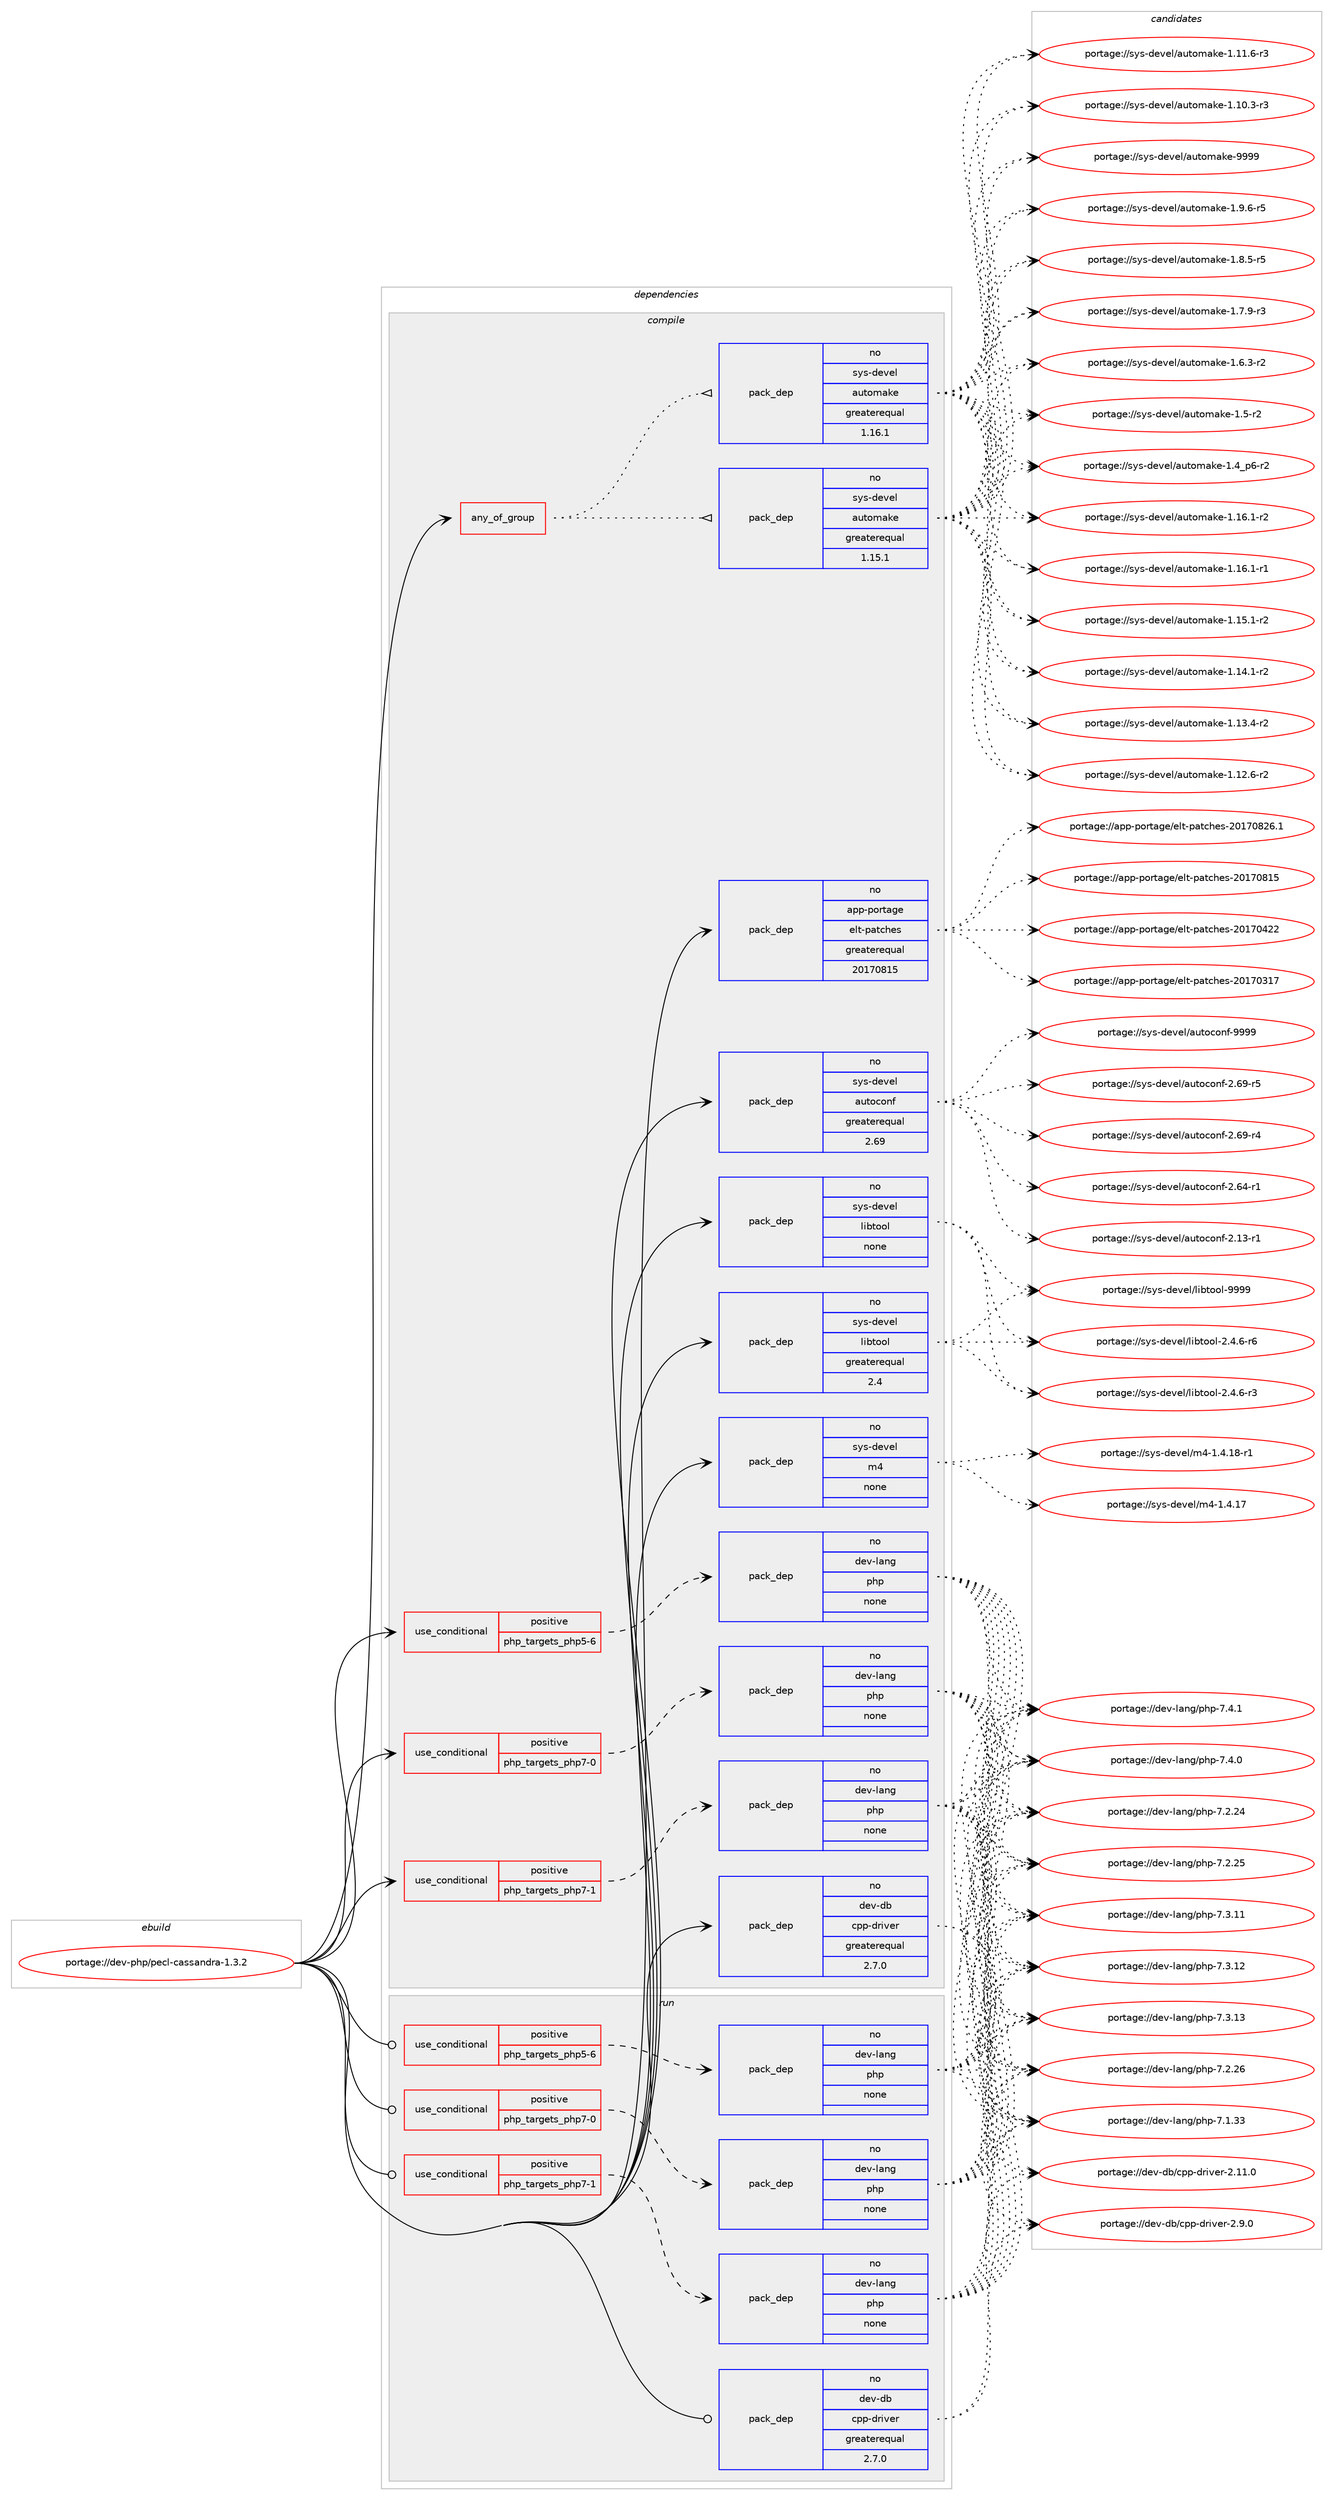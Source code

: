 digraph prolog {

# *************
# Graph options
# *************

newrank=true;
concentrate=true;
compound=true;
graph [rankdir=LR,fontname=Helvetica,fontsize=10,ranksep=1.5];#, ranksep=2.5, nodesep=0.2];
edge  [arrowhead=vee];
node  [fontname=Helvetica,fontsize=10];

# **********
# The ebuild
# **********

subgraph cluster_leftcol {
color=gray;
label=<<i>ebuild</i>>;
id [label="portage://dev-php/pecl-cassandra-1.3.2", color=red, width=4, href="../dev-php/pecl-cassandra-1.3.2.svg"];
}

# ****************
# The dependencies
# ****************

subgraph cluster_midcol {
color=gray;
label=<<i>dependencies</i>>;
subgraph cluster_compile {
fillcolor="#eeeeee";
style=filled;
label=<<i>compile</i>>;
subgraph any4817 {
dependency476948 [label=<<TABLE BORDER="0" CELLBORDER="1" CELLSPACING="0" CELLPADDING="4"><TR><TD CELLPADDING="10">any_of_group</TD></TR></TABLE>>, shape=none, color=red];subgraph pack351042 {
dependency476949 [label=<<TABLE BORDER="0" CELLBORDER="1" CELLSPACING="0" CELLPADDING="4" WIDTH="220"><TR><TD ROWSPAN="6" CELLPADDING="30">pack_dep</TD></TR><TR><TD WIDTH="110">no</TD></TR><TR><TD>sys-devel</TD></TR><TR><TD>automake</TD></TR><TR><TD>greaterequal</TD></TR><TR><TD>1.16.1</TD></TR></TABLE>>, shape=none, color=blue];
}
dependency476948:e -> dependency476949:w [weight=20,style="dotted",arrowhead="oinv"];
subgraph pack351043 {
dependency476950 [label=<<TABLE BORDER="0" CELLBORDER="1" CELLSPACING="0" CELLPADDING="4" WIDTH="220"><TR><TD ROWSPAN="6" CELLPADDING="30">pack_dep</TD></TR><TR><TD WIDTH="110">no</TD></TR><TR><TD>sys-devel</TD></TR><TR><TD>automake</TD></TR><TR><TD>greaterequal</TD></TR><TR><TD>1.15.1</TD></TR></TABLE>>, shape=none, color=blue];
}
dependency476948:e -> dependency476950:w [weight=20,style="dotted",arrowhead="oinv"];
}
id:e -> dependency476948:w [weight=20,style="solid",arrowhead="vee"];
subgraph cond120864 {
dependency476951 [label=<<TABLE BORDER="0" CELLBORDER="1" CELLSPACING="0" CELLPADDING="4"><TR><TD ROWSPAN="3" CELLPADDING="10">use_conditional</TD></TR><TR><TD>positive</TD></TR><TR><TD>php_targets_php5-6</TD></TR></TABLE>>, shape=none, color=red];
subgraph pack351044 {
dependency476952 [label=<<TABLE BORDER="0" CELLBORDER="1" CELLSPACING="0" CELLPADDING="4" WIDTH="220"><TR><TD ROWSPAN="6" CELLPADDING="30">pack_dep</TD></TR><TR><TD WIDTH="110">no</TD></TR><TR><TD>dev-lang</TD></TR><TR><TD>php</TD></TR><TR><TD>none</TD></TR><TR><TD></TD></TR></TABLE>>, shape=none, color=blue];
}
dependency476951:e -> dependency476952:w [weight=20,style="dashed",arrowhead="vee"];
}
id:e -> dependency476951:w [weight=20,style="solid",arrowhead="vee"];
subgraph cond120865 {
dependency476953 [label=<<TABLE BORDER="0" CELLBORDER="1" CELLSPACING="0" CELLPADDING="4"><TR><TD ROWSPAN="3" CELLPADDING="10">use_conditional</TD></TR><TR><TD>positive</TD></TR><TR><TD>php_targets_php7-0</TD></TR></TABLE>>, shape=none, color=red];
subgraph pack351045 {
dependency476954 [label=<<TABLE BORDER="0" CELLBORDER="1" CELLSPACING="0" CELLPADDING="4" WIDTH="220"><TR><TD ROWSPAN="6" CELLPADDING="30">pack_dep</TD></TR><TR><TD WIDTH="110">no</TD></TR><TR><TD>dev-lang</TD></TR><TR><TD>php</TD></TR><TR><TD>none</TD></TR><TR><TD></TD></TR></TABLE>>, shape=none, color=blue];
}
dependency476953:e -> dependency476954:w [weight=20,style="dashed",arrowhead="vee"];
}
id:e -> dependency476953:w [weight=20,style="solid",arrowhead="vee"];
subgraph cond120866 {
dependency476955 [label=<<TABLE BORDER="0" CELLBORDER="1" CELLSPACING="0" CELLPADDING="4"><TR><TD ROWSPAN="3" CELLPADDING="10">use_conditional</TD></TR><TR><TD>positive</TD></TR><TR><TD>php_targets_php7-1</TD></TR></TABLE>>, shape=none, color=red];
subgraph pack351046 {
dependency476956 [label=<<TABLE BORDER="0" CELLBORDER="1" CELLSPACING="0" CELLPADDING="4" WIDTH="220"><TR><TD ROWSPAN="6" CELLPADDING="30">pack_dep</TD></TR><TR><TD WIDTH="110">no</TD></TR><TR><TD>dev-lang</TD></TR><TR><TD>php</TD></TR><TR><TD>none</TD></TR><TR><TD></TD></TR></TABLE>>, shape=none, color=blue];
}
dependency476955:e -> dependency476956:w [weight=20,style="dashed",arrowhead="vee"];
}
id:e -> dependency476955:w [weight=20,style="solid",arrowhead="vee"];
subgraph pack351047 {
dependency476957 [label=<<TABLE BORDER="0" CELLBORDER="1" CELLSPACING="0" CELLPADDING="4" WIDTH="220"><TR><TD ROWSPAN="6" CELLPADDING="30">pack_dep</TD></TR><TR><TD WIDTH="110">no</TD></TR><TR><TD>app-portage</TD></TR><TR><TD>elt-patches</TD></TR><TR><TD>greaterequal</TD></TR><TR><TD>20170815</TD></TR></TABLE>>, shape=none, color=blue];
}
id:e -> dependency476957:w [weight=20,style="solid",arrowhead="vee"];
subgraph pack351048 {
dependency476958 [label=<<TABLE BORDER="0" CELLBORDER="1" CELLSPACING="0" CELLPADDING="4" WIDTH="220"><TR><TD ROWSPAN="6" CELLPADDING="30">pack_dep</TD></TR><TR><TD WIDTH="110">no</TD></TR><TR><TD>dev-db</TD></TR><TR><TD>cpp-driver</TD></TR><TR><TD>greaterequal</TD></TR><TR><TD>2.7.0</TD></TR></TABLE>>, shape=none, color=blue];
}
id:e -> dependency476958:w [weight=20,style="solid",arrowhead="vee"];
subgraph pack351049 {
dependency476959 [label=<<TABLE BORDER="0" CELLBORDER="1" CELLSPACING="0" CELLPADDING="4" WIDTH="220"><TR><TD ROWSPAN="6" CELLPADDING="30">pack_dep</TD></TR><TR><TD WIDTH="110">no</TD></TR><TR><TD>sys-devel</TD></TR><TR><TD>autoconf</TD></TR><TR><TD>greaterequal</TD></TR><TR><TD>2.69</TD></TR></TABLE>>, shape=none, color=blue];
}
id:e -> dependency476959:w [weight=20,style="solid",arrowhead="vee"];
subgraph pack351050 {
dependency476960 [label=<<TABLE BORDER="0" CELLBORDER="1" CELLSPACING="0" CELLPADDING="4" WIDTH="220"><TR><TD ROWSPAN="6" CELLPADDING="30">pack_dep</TD></TR><TR><TD WIDTH="110">no</TD></TR><TR><TD>sys-devel</TD></TR><TR><TD>libtool</TD></TR><TR><TD>greaterequal</TD></TR><TR><TD>2.4</TD></TR></TABLE>>, shape=none, color=blue];
}
id:e -> dependency476960:w [weight=20,style="solid",arrowhead="vee"];
subgraph pack351051 {
dependency476961 [label=<<TABLE BORDER="0" CELLBORDER="1" CELLSPACING="0" CELLPADDING="4" WIDTH="220"><TR><TD ROWSPAN="6" CELLPADDING="30">pack_dep</TD></TR><TR><TD WIDTH="110">no</TD></TR><TR><TD>sys-devel</TD></TR><TR><TD>libtool</TD></TR><TR><TD>none</TD></TR><TR><TD></TD></TR></TABLE>>, shape=none, color=blue];
}
id:e -> dependency476961:w [weight=20,style="solid",arrowhead="vee"];
subgraph pack351052 {
dependency476962 [label=<<TABLE BORDER="0" CELLBORDER="1" CELLSPACING="0" CELLPADDING="4" WIDTH="220"><TR><TD ROWSPAN="6" CELLPADDING="30">pack_dep</TD></TR><TR><TD WIDTH="110">no</TD></TR><TR><TD>sys-devel</TD></TR><TR><TD>m4</TD></TR><TR><TD>none</TD></TR><TR><TD></TD></TR></TABLE>>, shape=none, color=blue];
}
id:e -> dependency476962:w [weight=20,style="solid",arrowhead="vee"];
}
subgraph cluster_compileandrun {
fillcolor="#eeeeee";
style=filled;
label=<<i>compile and run</i>>;
}
subgraph cluster_run {
fillcolor="#eeeeee";
style=filled;
label=<<i>run</i>>;
subgraph cond120867 {
dependency476963 [label=<<TABLE BORDER="0" CELLBORDER="1" CELLSPACING="0" CELLPADDING="4"><TR><TD ROWSPAN="3" CELLPADDING="10">use_conditional</TD></TR><TR><TD>positive</TD></TR><TR><TD>php_targets_php5-6</TD></TR></TABLE>>, shape=none, color=red];
subgraph pack351053 {
dependency476964 [label=<<TABLE BORDER="0" CELLBORDER="1" CELLSPACING="0" CELLPADDING="4" WIDTH="220"><TR><TD ROWSPAN="6" CELLPADDING="30">pack_dep</TD></TR><TR><TD WIDTH="110">no</TD></TR><TR><TD>dev-lang</TD></TR><TR><TD>php</TD></TR><TR><TD>none</TD></TR><TR><TD></TD></TR></TABLE>>, shape=none, color=blue];
}
dependency476963:e -> dependency476964:w [weight=20,style="dashed",arrowhead="vee"];
}
id:e -> dependency476963:w [weight=20,style="solid",arrowhead="odot"];
subgraph cond120868 {
dependency476965 [label=<<TABLE BORDER="0" CELLBORDER="1" CELLSPACING="0" CELLPADDING="4"><TR><TD ROWSPAN="3" CELLPADDING="10">use_conditional</TD></TR><TR><TD>positive</TD></TR><TR><TD>php_targets_php7-0</TD></TR></TABLE>>, shape=none, color=red];
subgraph pack351054 {
dependency476966 [label=<<TABLE BORDER="0" CELLBORDER="1" CELLSPACING="0" CELLPADDING="4" WIDTH="220"><TR><TD ROWSPAN="6" CELLPADDING="30">pack_dep</TD></TR><TR><TD WIDTH="110">no</TD></TR><TR><TD>dev-lang</TD></TR><TR><TD>php</TD></TR><TR><TD>none</TD></TR><TR><TD></TD></TR></TABLE>>, shape=none, color=blue];
}
dependency476965:e -> dependency476966:w [weight=20,style="dashed",arrowhead="vee"];
}
id:e -> dependency476965:w [weight=20,style="solid",arrowhead="odot"];
subgraph cond120869 {
dependency476967 [label=<<TABLE BORDER="0" CELLBORDER="1" CELLSPACING="0" CELLPADDING="4"><TR><TD ROWSPAN="3" CELLPADDING="10">use_conditional</TD></TR><TR><TD>positive</TD></TR><TR><TD>php_targets_php7-1</TD></TR></TABLE>>, shape=none, color=red];
subgraph pack351055 {
dependency476968 [label=<<TABLE BORDER="0" CELLBORDER="1" CELLSPACING="0" CELLPADDING="4" WIDTH="220"><TR><TD ROWSPAN="6" CELLPADDING="30">pack_dep</TD></TR><TR><TD WIDTH="110">no</TD></TR><TR><TD>dev-lang</TD></TR><TR><TD>php</TD></TR><TR><TD>none</TD></TR><TR><TD></TD></TR></TABLE>>, shape=none, color=blue];
}
dependency476967:e -> dependency476968:w [weight=20,style="dashed",arrowhead="vee"];
}
id:e -> dependency476967:w [weight=20,style="solid",arrowhead="odot"];
subgraph pack351056 {
dependency476969 [label=<<TABLE BORDER="0" CELLBORDER="1" CELLSPACING="0" CELLPADDING="4" WIDTH="220"><TR><TD ROWSPAN="6" CELLPADDING="30">pack_dep</TD></TR><TR><TD WIDTH="110">no</TD></TR><TR><TD>dev-db</TD></TR><TR><TD>cpp-driver</TD></TR><TR><TD>greaterequal</TD></TR><TR><TD>2.7.0</TD></TR></TABLE>>, shape=none, color=blue];
}
id:e -> dependency476969:w [weight=20,style="solid",arrowhead="odot"];
}
}

# **************
# The candidates
# **************

subgraph cluster_choices {
rank=same;
color=gray;
label=<<i>candidates</i>>;

subgraph choice351042 {
color=black;
nodesep=1;
choice115121115451001011181011084797117116111109971071014557575757 [label="portage://sys-devel/automake-9999", color=red, width=4,href="../sys-devel/automake-9999.svg"];
choice115121115451001011181011084797117116111109971071014549465746544511453 [label="portage://sys-devel/automake-1.9.6-r5", color=red, width=4,href="../sys-devel/automake-1.9.6-r5.svg"];
choice115121115451001011181011084797117116111109971071014549465646534511453 [label="portage://sys-devel/automake-1.8.5-r5", color=red, width=4,href="../sys-devel/automake-1.8.5-r5.svg"];
choice115121115451001011181011084797117116111109971071014549465546574511451 [label="portage://sys-devel/automake-1.7.9-r3", color=red, width=4,href="../sys-devel/automake-1.7.9-r3.svg"];
choice115121115451001011181011084797117116111109971071014549465446514511450 [label="portage://sys-devel/automake-1.6.3-r2", color=red, width=4,href="../sys-devel/automake-1.6.3-r2.svg"];
choice11512111545100101118101108479711711611110997107101454946534511450 [label="portage://sys-devel/automake-1.5-r2", color=red, width=4,href="../sys-devel/automake-1.5-r2.svg"];
choice115121115451001011181011084797117116111109971071014549465295112544511450 [label="portage://sys-devel/automake-1.4_p6-r2", color=red, width=4,href="../sys-devel/automake-1.4_p6-r2.svg"];
choice11512111545100101118101108479711711611110997107101454946495446494511450 [label="portage://sys-devel/automake-1.16.1-r2", color=red, width=4,href="../sys-devel/automake-1.16.1-r2.svg"];
choice11512111545100101118101108479711711611110997107101454946495446494511449 [label="portage://sys-devel/automake-1.16.1-r1", color=red, width=4,href="../sys-devel/automake-1.16.1-r1.svg"];
choice11512111545100101118101108479711711611110997107101454946495346494511450 [label="portage://sys-devel/automake-1.15.1-r2", color=red, width=4,href="../sys-devel/automake-1.15.1-r2.svg"];
choice11512111545100101118101108479711711611110997107101454946495246494511450 [label="portage://sys-devel/automake-1.14.1-r2", color=red, width=4,href="../sys-devel/automake-1.14.1-r2.svg"];
choice11512111545100101118101108479711711611110997107101454946495146524511450 [label="portage://sys-devel/automake-1.13.4-r2", color=red, width=4,href="../sys-devel/automake-1.13.4-r2.svg"];
choice11512111545100101118101108479711711611110997107101454946495046544511450 [label="portage://sys-devel/automake-1.12.6-r2", color=red, width=4,href="../sys-devel/automake-1.12.6-r2.svg"];
choice11512111545100101118101108479711711611110997107101454946494946544511451 [label="portage://sys-devel/automake-1.11.6-r3", color=red, width=4,href="../sys-devel/automake-1.11.6-r3.svg"];
choice11512111545100101118101108479711711611110997107101454946494846514511451 [label="portage://sys-devel/automake-1.10.3-r3", color=red, width=4,href="../sys-devel/automake-1.10.3-r3.svg"];
dependency476949:e -> choice115121115451001011181011084797117116111109971071014557575757:w [style=dotted,weight="100"];
dependency476949:e -> choice115121115451001011181011084797117116111109971071014549465746544511453:w [style=dotted,weight="100"];
dependency476949:e -> choice115121115451001011181011084797117116111109971071014549465646534511453:w [style=dotted,weight="100"];
dependency476949:e -> choice115121115451001011181011084797117116111109971071014549465546574511451:w [style=dotted,weight="100"];
dependency476949:e -> choice115121115451001011181011084797117116111109971071014549465446514511450:w [style=dotted,weight="100"];
dependency476949:e -> choice11512111545100101118101108479711711611110997107101454946534511450:w [style=dotted,weight="100"];
dependency476949:e -> choice115121115451001011181011084797117116111109971071014549465295112544511450:w [style=dotted,weight="100"];
dependency476949:e -> choice11512111545100101118101108479711711611110997107101454946495446494511450:w [style=dotted,weight="100"];
dependency476949:e -> choice11512111545100101118101108479711711611110997107101454946495446494511449:w [style=dotted,weight="100"];
dependency476949:e -> choice11512111545100101118101108479711711611110997107101454946495346494511450:w [style=dotted,weight="100"];
dependency476949:e -> choice11512111545100101118101108479711711611110997107101454946495246494511450:w [style=dotted,weight="100"];
dependency476949:e -> choice11512111545100101118101108479711711611110997107101454946495146524511450:w [style=dotted,weight="100"];
dependency476949:e -> choice11512111545100101118101108479711711611110997107101454946495046544511450:w [style=dotted,weight="100"];
dependency476949:e -> choice11512111545100101118101108479711711611110997107101454946494946544511451:w [style=dotted,weight="100"];
dependency476949:e -> choice11512111545100101118101108479711711611110997107101454946494846514511451:w [style=dotted,weight="100"];
}
subgraph choice351043 {
color=black;
nodesep=1;
choice115121115451001011181011084797117116111109971071014557575757 [label="portage://sys-devel/automake-9999", color=red, width=4,href="../sys-devel/automake-9999.svg"];
choice115121115451001011181011084797117116111109971071014549465746544511453 [label="portage://sys-devel/automake-1.9.6-r5", color=red, width=4,href="../sys-devel/automake-1.9.6-r5.svg"];
choice115121115451001011181011084797117116111109971071014549465646534511453 [label="portage://sys-devel/automake-1.8.5-r5", color=red, width=4,href="../sys-devel/automake-1.8.5-r5.svg"];
choice115121115451001011181011084797117116111109971071014549465546574511451 [label="portage://sys-devel/automake-1.7.9-r3", color=red, width=4,href="../sys-devel/automake-1.7.9-r3.svg"];
choice115121115451001011181011084797117116111109971071014549465446514511450 [label="portage://sys-devel/automake-1.6.3-r2", color=red, width=4,href="../sys-devel/automake-1.6.3-r2.svg"];
choice11512111545100101118101108479711711611110997107101454946534511450 [label="portage://sys-devel/automake-1.5-r2", color=red, width=4,href="../sys-devel/automake-1.5-r2.svg"];
choice115121115451001011181011084797117116111109971071014549465295112544511450 [label="portage://sys-devel/automake-1.4_p6-r2", color=red, width=4,href="../sys-devel/automake-1.4_p6-r2.svg"];
choice11512111545100101118101108479711711611110997107101454946495446494511450 [label="portage://sys-devel/automake-1.16.1-r2", color=red, width=4,href="../sys-devel/automake-1.16.1-r2.svg"];
choice11512111545100101118101108479711711611110997107101454946495446494511449 [label="portage://sys-devel/automake-1.16.1-r1", color=red, width=4,href="../sys-devel/automake-1.16.1-r1.svg"];
choice11512111545100101118101108479711711611110997107101454946495346494511450 [label="portage://sys-devel/automake-1.15.1-r2", color=red, width=4,href="../sys-devel/automake-1.15.1-r2.svg"];
choice11512111545100101118101108479711711611110997107101454946495246494511450 [label="portage://sys-devel/automake-1.14.1-r2", color=red, width=4,href="../sys-devel/automake-1.14.1-r2.svg"];
choice11512111545100101118101108479711711611110997107101454946495146524511450 [label="portage://sys-devel/automake-1.13.4-r2", color=red, width=4,href="../sys-devel/automake-1.13.4-r2.svg"];
choice11512111545100101118101108479711711611110997107101454946495046544511450 [label="portage://sys-devel/automake-1.12.6-r2", color=red, width=4,href="../sys-devel/automake-1.12.6-r2.svg"];
choice11512111545100101118101108479711711611110997107101454946494946544511451 [label="portage://sys-devel/automake-1.11.6-r3", color=red, width=4,href="../sys-devel/automake-1.11.6-r3.svg"];
choice11512111545100101118101108479711711611110997107101454946494846514511451 [label="portage://sys-devel/automake-1.10.3-r3", color=red, width=4,href="../sys-devel/automake-1.10.3-r3.svg"];
dependency476950:e -> choice115121115451001011181011084797117116111109971071014557575757:w [style=dotted,weight="100"];
dependency476950:e -> choice115121115451001011181011084797117116111109971071014549465746544511453:w [style=dotted,weight="100"];
dependency476950:e -> choice115121115451001011181011084797117116111109971071014549465646534511453:w [style=dotted,weight="100"];
dependency476950:e -> choice115121115451001011181011084797117116111109971071014549465546574511451:w [style=dotted,weight="100"];
dependency476950:e -> choice115121115451001011181011084797117116111109971071014549465446514511450:w [style=dotted,weight="100"];
dependency476950:e -> choice11512111545100101118101108479711711611110997107101454946534511450:w [style=dotted,weight="100"];
dependency476950:e -> choice115121115451001011181011084797117116111109971071014549465295112544511450:w [style=dotted,weight="100"];
dependency476950:e -> choice11512111545100101118101108479711711611110997107101454946495446494511450:w [style=dotted,weight="100"];
dependency476950:e -> choice11512111545100101118101108479711711611110997107101454946495446494511449:w [style=dotted,weight="100"];
dependency476950:e -> choice11512111545100101118101108479711711611110997107101454946495346494511450:w [style=dotted,weight="100"];
dependency476950:e -> choice11512111545100101118101108479711711611110997107101454946495246494511450:w [style=dotted,weight="100"];
dependency476950:e -> choice11512111545100101118101108479711711611110997107101454946495146524511450:w [style=dotted,weight="100"];
dependency476950:e -> choice11512111545100101118101108479711711611110997107101454946495046544511450:w [style=dotted,weight="100"];
dependency476950:e -> choice11512111545100101118101108479711711611110997107101454946494946544511451:w [style=dotted,weight="100"];
dependency476950:e -> choice11512111545100101118101108479711711611110997107101454946494846514511451:w [style=dotted,weight="100"];
}
subgraph choice351044 {
color=black;
nodesep=1;
choice100101118451089711010347112104112455546524649 [label="portage://dev-lang/php-7.4.1", color=red, width=4,href="../dev-lang/php-7.4.1.svg"];
choice100101118451089711010347112104112455546524648 [label="portage://dev-lang/php-7.4.0", color=red, width=4,href="../dev-lang/php-7.4.0.svg"];
choice10010111845108971101034711210411245554651464951 [label="portage://dev-lang/php-7.3.13", color=red, width=4,href="../dev-lang/php-7.3.13.svg"];
choice10010111845108971101034711210411245554651464950 [label="portage://dev-lang/php-7.3.12", color=red, width=4,href="../dev-lang/php-7.3.12.svg"];
choice10010111845108971101034711210411245554651464949 [label="portage://dev-lang/php-7.3.11", color=red, width=4,href="../dev-lang/php-7.3.11.svg"];
choice10010111845108971101034711210411245554650465054 [label="portage://dev-lang/php-7.2.26", color=red, width=4,href="../dev-lang/php-7.2.26.svg"];
choice10010111845108971101034711210411245554650465053 [label="portage://dev-lang/php-7.2.25", color=red, width=4,href="../dev-lang/php-7.2.25.svg"];
choice10010111845108971101034711210411245554650465052 [label="portage://dev-lang/php-7.2.24", color=red, width=4,href="../dev-lang/php-7.2.24.svg"];
choice10010111845108971101034711210411245554649465151 [label="portage://dev-lang/php-7.1.33", color=red, width=4,href="../dev-lang/php-7.1.33.svg"];
dependency476952:e -> choice100101118451089711010347112104112455546524649:w [style=dotted,weight="100"];
dependency476952:e -> choice100101118451089711010347112104112455546524648:w [style=dotted,weight="100"];
dependency476952:e -> choice10010111845108971101034711210411245554651464951:w [style=dotted,weight="100"];
dependency476952:e -> choice10010111845108971101034711210411245554651464950:w [style=dotted,weight="100"];
dependency476952:e -> choice10010111845108971101034711210411245554651464949:w [style=dotted,weight="100"];
dependency476952:e -> choice10010111845108971101034711210411245554650465054:w [style=dotted,weight="100"];
dependency476952:e -> choice10010111845108971101034711210411245554650465053:w [style=dotted,weight="100"];
dependency476952:e -> choice10010111845108971101034711210411245554650465052:w [style=dotted,weight="100"];
dependency476952:e -> choice10010111845108971101034711210411245554649465151:w [style=dotted,weight="100"];
}
subgraph choice351045 {
color=black;
nodesep=1;
choice100101118451089711010347112104112455546524649 [label="portage://dev-lang/php-7.4.1", color=red, width=4,href="../dev-lang/php-7.4.1.svg"];
choice100101118451089711010347112104112455546524648 [label="portage://dev-lang/php-7.4.0", color=red, width=4,href="../dev-lang/php-7.4.0.svg"];
choice10010111845108971101034711210411245554651464951 [label="portage://dev-lang/php-7.3.13", color=red, width=4,href="../dev-lang/php-7.3.13.svg"];
choice10010111845108971101034711210411245554651464950 [label="portage://dev-lang/php-7.3.12", color=red, width=4,href="../dev-lang/php-7.3.12.svg"];
choice10010111845108971101034711210411245554651464949 [label="portage://dev-lang/php-7.3.11", color=red, width=4,href="../dev-lang/php-7.3.11.svg"];
choice10010111845108971101034711210411245554650465054 [label="portage://dev-lang/php-7.2.26", color=red, width=4,href="../dev-lang/php-7.2.26.svg"];
choice10010111845108971101034711210411245554650465053 [label="portage://dev-lang/php-7.2.25", color=red, width=4,href="../dev-lang/php-7.2.25.svg"];
choice10010111845108971101034711210411245554650465052 [label="portage://dev-lang/php-7.2.24", color=red, width=4,href="../dev-lang/php-7.2.24.svg"];
choice10010111845108971101034711210411245554649465151 [label="portage://dev-lang/php-7.1.33", color=red, width=4,href="../dev-lang/php-7.1.33.svg"];
dependency476954:e -> choice100101118451089711010347112104112455546524649:w [style=dotted,weight="100"];
dependency476954:e -> choice100101118451089711010347112104112455546524648:w [style=dotted,weight="100"];
dependency476954:e -> choice10010111845108971101034711210411245554651464951:w [style=dotted,weight="100"];
dependency476954:e -> choice10010111845108971101034711210411245554651464950:w [style=dotted,weight="100"];
dependency476954:e -> choice10010111845108971101034711210411245554651464949:w [style=dotted,weight="100"];
dependency476954:e -> choice10010111845108971101034711210411245554650465054:w [style=dotted,weight="100"];
dependency476954:e -> choice10010111845108971101034711210411245554650465053:w [style=dotted,weight="100"];
dependency476954:e -> choice10010111845108971101034711210411245554650465052:w [style=dotted,weight="100"];
dependency476954:e -> choice10010111845108971101034711210411245554649465151:w [style=dotted,weight="100"];
}
subgraph choice351046 {
color=black;
nodesep=1;
choice100101118451089711010347112104112455546524649 [label="portage://dev-lang/php-7.4.1", color=red, width=4,href="../dev-lang/php-7.4.1.svg"];
choice100101118451089711010347112104112455546524648 [label="portage://dev-lang/php-7.4.0", color=red, width=4,href="../dev-lang/php-7.4.0.svg"];
choice10010111845108971101034711210411245554651464951 [label="portage://dev-lang/php-7.3.13", color=red, width=4,href="../dev-lang/php-7.3.13.svg"];
choice10010111845108971101034711210411245554651464950 [label="portage://dev-lang/php-7.3.12", color=red, width=4,href="../dev-lang/php-7.3.12.svg"];
choice10010111845108971101034711210411245554651464949 [label="portage://dev-lang/php-7.3.11", color=red, width=4,href="../dev-lang/php-7.3.11.svg"];
choice10010111845108971101034711210411245554650465054 [label="portage://dev-lang/php-7.2.26", color=red, width=4,href="../dev-lang/php-7.2.26.svg"];
choice10010111845108971101034711210411245554650465053 [label="portage://dev-lang/php-7.2.25", color=red, width=4,href="../dev-lang/php-7.2.25.svg"];
choice10010111845108971101034711210411245554650465052 [label="portage://dev-lang/php-7.2.24", color=red, width=4,href="../dev-lang/php-7.2.24.svg"];
choice10010111845108971101034711210411245554649465151 [label="portage://dev-lang/php-7.1.33", color=red, width=4,href="../dev-lang/php-7.1.33.svg"];
dependency476956:e -> choice100101118451089711010347112104112455546524649:w [style=dotted,weight="100"];
dependency476956:e -> choice100101118451089711010347112104112455546524648:w [style=dotted,weight="100"];
dependency476956:e -> choice10010111845108971101034711210411245554651464951:w [style=dotted,weight="100"];
dependency476956:e -> choice10010111845108971101034711210411245554651464950:w [style=dotted,weight="100"];
dependency476956:e -> choice10010111845108971101034711210411245554651464949:w [style=dotted,weight="100"];
dependency476956:e -> choice10010111845108971101034711210411245554650465054:w [style=dotted,weight="100"];
dependency476956:e -> choice10010111845108971101034711210411245554650465053:w [style=dotted,weight="100"];
dependency476956:e -> choice10010111845108971101034711210411245554650465052:w [style=dotted,weight="100"];
dependency476956:e -> choice10010111845108971101034711210411245554649465151:w [style=dotted,weight="100"];
}
subgraph choice351047 {
color=black;
nodesep=1;
choice971121124511211111411697103101471011081164511297116991041011154550484955485650544649 [label="portage://app-portage/elt-patches-20170826.1", color=red, width=4,href="../app-portage/elt-patches-20170826.1.svg"];
choice97112112451121111141169710310147101108116451129711699104101115455048495548564953 [label="portage://app-portage/elt-patches-20170815", color=red, width=4,href="../app-portage/elt-patches-20170815.svg"];
choice97112112451121111141169710310147101108116451129711699104101115455048495548525050 [label="portage://app-portage/elt-patches-20170422", color=red, width=4,href="../app-portage/elt-patches-20170422.svg"];
choice97112112451121111141169710310147101108116451129711699104101115455048495548514955 [label="portage://app-portage/elt-patches-20170317", color=red, width=4,href="../app-portage/elt-patches-20170317.svg"];
dependency476957:e -> choice971121124511211111411697103101471011081164511297116991041011154550484955485650544649:w [style=dotted,weight="100"];
dependency476957:e -> choice97112112451121111141169710310147101108116451129711699104101115455048495548564953:w [style=dotted,weight="100"];
dependency476957:e -> choice97112112451121111141169710310147101108116451129711699104101115455048495548525050:w [style=dotted,weight="100"];
dependency476957:e -> choice97112112451121111141169710310147101108116451129711699104101115455048495548514955:w [style=dotted,weight="100"];
}
subgraph choice351048 {
color=black;
nodesep=1;
choice1001011184510098479911211245100114105118101114455046574648 [label="portage://dev-db/cpp-driver-2.9.0", color=red, width=4,href="../dev-db/cpp-driver-2.9.0.svg"];
choice100101118451009847991121124510011410511810111445504649494648 [label="portage://dev-db/cpp-driver-2.11.0", color=red, width=4,href="../dev-db/cpp-driver-2.11.0.svg"];
dependency476958:e -> choice1001011184510098479911211245100114105118101114455046574648:w [style=dotted,weight="100"];
dependency476958:e -> choice100101118451009847991121124510011410511810111445504649494648:w [style=dotted,weight="100"];
}
subgraph choice351049 {
color=black;
nodesep=1;
choice115121115451001011181011084797117116111991111101024557575757 [label="portage://sys-devel/autoconf-9999", color=red, width=4,href="../sys-devel/autoconf-9999.svg"];
choice1151211154510010111810110847971171161119911111010245504654574511453 [label="portage://sys-devel/autoconf-2.69-r5", color=red, width=4,href="../sys-devel/autoconf-2.69-r5.svg"];
choice1151211154510010111810110847971171161119911111010245504654574511452 [label="portage://sys-devel/autoconf-2.69-r4", color=red, width=4,href="../sys-devel/autoconf-2.69-r4.svg"];
choice1151211154510010111810110847971171161119911111010245504654524511449 [label="portage://sys-devel/autoconf-2.64-r1", color=red, width=4,href="../sys-devel/autoconf-2.64-r1.svg"];
choice1151211154510010111810110847971171161119911111010245504649514511449 [label="portage://sys-devel/autoconf-2.13-r1", color=red, width=4,href="../sys-devel/autoconf-2.13-r1.svg"];
dependency476959:e -> choice115121115451001011181011084797117116111991111101024557575757:w [style=dotted,weight="100"];
dependency476959:e -> choice1151211154510010111810110847971171161119911111010245504654574511453:w [style=dotted,weight="100"];
dependency476959:e -> choice1151211154510010111810110847971171161119911111010245504654574511452:w [style=dotted,weight="100"];
dependency476959:e -> choice1151211154510010111810110847971171161119911111010245504654524511449:w [style=dotted,weight="100"];
dependency476959:e -> choice1151211154510010111810110847971171161119911111010245504649514511449:w [style=dotted,weight="100"];
}
subgraph choice351050 {
color=black;
nodesep=1;
choice1151211154510010111810110847108105981161111111084557575757 [label="portage://sys-devel/libtool-9999", color=red, width=4,href="../sys-devel/libtool-9999.svg"];
choice1151211154510010111810110847108105981161111111084550465246544511454 [label="portage://sys-devel/libtool-2.4.6-r6", color=red, width=4,href="../sys-devel/libtool-2.4.6-r6.svg"];
choice1151211154510010111810110847108105981161111111084550465246544511451 [label="portage://sys-devel/libtool-2.4.6-r3", color=red, width=4,href="../sys-devel/libtool-2.4.6-r3.svg"];
dependency476960:e -> choice1151211154510010111810110847108105981161111111084557575757:w [style=dotted,weight="100"];
dependency476960:e -> choice1151211154510010111810110847108105981161111111084550465246544511454:w [style=dotted,weight="100"];
dependency476960:e -> choice1151211154510010111810110847108105981161111111084550465246544511451:w [style=dotted,weight="100"];
}
subgraph choice351051 {
color=black;
nodesep=1;
choice1151211154510010111810110847108105981161111111084557575757 [label="portage://sys-devel/libtool-9999", color=red, width=4,href="../sys-devel/libtool-9999.svg"];
choice1151211154510010111810110847108105981161111111084550465246544511454 [label="portage://sys-devel/libtool-2.4.6-r6", color=red, width=4,href="../sys-devel/libtool-2.4.6-r6.svg"];
choice1151211154510010111810110847108105981161111111084550465246544511451 [label="portage://sys-devel/libtool-2.4.6-r3", color=red, width=4,href="../sys-devel/libtool-2.4.6-r3.svg"];
dependency476961:e -> choice1151211154510010111810110847108105981161111111084557575757:w [style=dotted,weight="100"];
dependency476961:e -> choice1151211154510010111810110847108105981161111111084550465246544511454:w [style=dotted,weight="100"];
dependency476961:e -> choice1151211154510010111810110847108105981161111111084550465246544511451:w [style=dotted,weight="100"];
}
subgraph choice351052 {
color=black;
nodesep=1;
choice115121115451001011181011084710952454946524649564511449 [label="portage://sys-devel/m4-1.4.18-r1", color=red, width=4,href="../sys-devel/m4-1.4.18-r1.svg"];
choice11512111545100101118101108471095245494652464955 [label="portage://sys-devel/m4-1.4.17", color=red, width=4,href="../sys-devel/m4-1.4.17.svg"];
dependency476962:e -> choice115121115451001011181011084710952454946524649564511449:w [style=dotted,weight="100"];
dependency476962:e -> choice11512111545100101118101108471095245494652464955:w [style=dotted,weight="100"];
}
subgraph choice351053 {
color=black;
nodesep=1;
choice100101118451089711010347112104112455546524649 [label="portage://dev-lang/php-7.4.1", color=red, width=4,href="../dev-lang/php-7.4.1.svg"];
choice100101118451089711010347112104112455546524648 [label="portage://dev-lang/php-7.4.0", color=red, width=4,href="../dev-lang/php-7.4.0.svg"];
choice10010111845108971101034711210411245554651464951 [label="portage://dev-lang/php-7.3.13", color=red, width=4,href="../dev-lang/php-7.3.13.svg"];
choice10010111845108971101034711210411245554651464950 [label="portage://dev-lang/php-7.3.12", color=red, width=4,href="../dev-lang/php-7.3.12.svg"];
choice10010111845108971101034711210411245554651464949 [label="portage://dev-lang/php-7.3.11", color=red, width=4,href="../dev-lang/php-7.3.11.svg"];
choice10010111845108971101034711210411245554650465054 [label="portage://dev-lang/php-7.2.26", color=red, width=4,href="../dev-lang/php-7.2.26.svg"];
choice10010111845108971101034711210411245554650465053 [label="portage://dev-lang/php-7.2.25", color=red, width=4,href="../dev-lang/php-7.2.25.svg"];
choice10010111845108971101034711210411245554650465052 [label="portage://dev-lang/php-7.2.24", color=red, width=4,href="../dev-lang/php-7.2.24.svg"];
choice10010111845108971101034711210411245554649465151 [label="portage://dev-lang/php-7.1.33", color=red, width=4,href="../dev-lang/php-7.1.33.svg"];
dependency476964:e -> choice100101118451089711010347112104112455546524649:w [style=dotted,weight="100"];
dependency476964:e -> choice100101118451089711010347112104112455546524648:w [style=dotted,weight="100"];
dependency476964:e -> choice10010111845108971101034711210411245554651464951:w [style=dotted,weight="100"];
dependency476964:e -> choice10010111845108971101034711210411245554651464950:w [style=dotted,weight="100"];
dependency476964:e -> choice10010111845108971101034711210411245554651464949:w [style=dotted,weight="100"];
dependency476964:e -> choice10010111845108971101034711210411245554650465054:w [style=dotted,weight="100"];
dependency476964:e -> choice10010111845108971101034711210411245554650465053:w [style=dotted,weight="100"];
dependency476964:e -> choice10010111845108971101034711210411245554650465052:w [style=dotted,weight="100"];
dependency476964:e -> choice10010111845108971101034711210411245554649465151:w [style=dotted,weight="100"];
}
subgraph choice351054 {
color=black;
nodesep=1;
choice100101118451089711010347112104112455546524649 [label="portage://dev-lang/php-7.4.1", color=red, width=4,href="../dev-lang/php-7.4.1.svg"];
choice100101118451089711010347112104112455546524648 [label="portage://dev-lang/php-7.4.0", color=red, width=4,href="../dev-lang/php-7.4.0.svg"];
choice10010111845108971101034711210411245554651464951 [label="portage://dev-lang/php-7.3.13", color=red, width=4,href="../dev-lang/php-7.3.13.svg"];
choice10010111845108971101034711210411245554651464950 [label="portage://dev-lang/php-7.3.12", color=red, width=4,href="../dev-lang/php-7.3.12.svg"];
choice10010111845108971101034711210411245554651464949 [label="portage://dev-lang/php-7.3.11", color=red, width=4,href="../dev-lang/php-7.3.11.svg"];
choice10010111845108971101034711210411245554650465054 [label="portage://dev-lang/php-7.2.26", color=red, width=4,href="../dev-lang/php-7.2.26.svg"];
choice10010111845108971101034711210411245554650465053 [label="portage://dev-lang/php-7.2.25", color=red, width=4,href="../dev-lang/php-7.2.25.svg"];
choice10010111845108971101034711210411245554650465052 [label="portage://dev-lang/php-7.2.24", color=red, width=4,href="../dev-lang/php-7.2.24.svg"];
choice10010111845108971101034711210411245554649465151 [label="portage://dev-lang/php-7.1.33", color=red, width=4,href="../dev-lang/php-7.1.33.svg"];
dependency476966:e -> choice100101118451089711010347112104112455546524649:w [style=dotted,weight="100"];
dependency476966:e -> choice100101118451089711010347112104112455546524648:w [style=dotted,weight="100"];
dependency476966:e -> choice10010111845108971101034711210411245554651464951:w [style=dotted,weight="100"];
dependency476966:e -> choice10010111845108971101034711210411245554651464950:w [style=dotted,weight="100"];
dependency476966:e -> choice10010111845108971101034711210411245554651464949:w [style=dotted,weight="100"];
dependency476966:e -> choice10010111845108971101034711210411245554650465054:w [style=dotted,weight="100"];
dependency476966:e -> choice10010111845108971101034711210411245554650465053:w [style=dotted,weight="100"];
dependency476966:e -> choice10010111845108971101034711210411245554650465052:w [style=dotted,weight="100"];
dependency476966:e -> choice10010111845108971101034711210411245554649465151:w [style=dotted,weight="100"];
}
subgraph choice351055 {
color=black;
nodesep=1;
choice100101118451089711010347112104112455546524649 [label="portage://dev-lang/php-7.4.1", color=red, width=4,href="../dev-lang/php-7.4.1.svg"];
choice100101118451089711010347112104112455546524648 [label="portage://dev-lang/php-7.4.0", color=red, width=4,href="../dev-lang/php-7.4.0.svg"];
choice10010111845108971101034711210411245554651464951 [label="portage://dev-lang/php-7.3.13", color=red, width=4,href="../dev-lang/php-7.3.13.svg"];
choice10010111845108971101034711210411245554651464950 [label="portage://dev-lang/php-7.3.12", color=red, width=4,href="../dev-lang/php-7.3.12.svg"];
choice10010111845108971101034711210411245554651464949 [label="portage://dev-lang/php-7.3.11", color=red, width=4,href="../dev-lang/php-7.3.11.svg"];
choice10010111845108971101034711210411245554650465054 [label="portage://dev-lang/php-7.2.26", color=red, width=4,href="../dev-lang/php-7.2.26.svg"];
choice10010111845108971101034711210411245554650465053 [label="portage://dev-lang/php-7.2.25", color=red, width=4,href="../dev-lang/php-7.2.25.svg"];
choice10010111845108971101034711210411245554650465052 [label="portage://dev-lang/php-7.2.24", color=red, width=4,href="../dev-lang/php-7.2.24.svg"];
choice10010111845108971101034711210411245554649465151 [label="portage://dev-lang/php-7.1.33", color=red, width=4,href="../dev-lang/php-7.1.33.svg"];
dependency476968:e -> choice100101118451089711010347112104112455546524649:w [style=dotted,weight="100"];
dependency476968:e -> choice100101118451089711010347112104112455546524648:w [style=dotted,weight="100"];
dependency476968:e -> choice10010111845108971101034711210411245554651464951:w [style=dotted,weight="100"];
dependency476968:e -> choice10010111845108971101034711210411245554651464950:w [style=dotted,weight="100"];
dependency476968:e -> choice10010111845108971101034711210411245554651464949:w [style=dotted,weight="100"];
dependency476968:e -> choice10010111845108971101034711210411245554650465054:w [style=dotted,weight="100"];
dependency476968:e -> choice10010111845108971101034711210411245554650465053:w [style=dotted,weight="100"];
dependency476968:e -> choice10010111845108971101034711210411245554650465052:w [style=dotted,weight="100"];
dependency476968:e -> choice10010111845108971101034711210411245554649465151:w [style=dotted,weight="100"];
}
subgraph choice351056 {
color=black;
nodesep=1;
choice1001011184510098479911211245100114105118101114455046574648 [label="portage://dev-db/cpp-driver-2.9.0", color=red, width=4,href="../dev-db/cpp-driver-2.9.0.svg"];
choice100101118451009847991121124510011410511810111445504649494648 [label="portage://dev-db/cpp-driver-2.11.0", color=red, width=4,href="../dev-db/cpp-driver-2.11.0.svg"];
dependency476969:e -> choice1001011184510098479911211245100114105118101114455046574648:w [style=dotted,weight="100"];
dependency476969:e -> choice100101118451009847991121124510011410511810111445504649494648:w [style=dotted,weight="100"];
}
}

}
